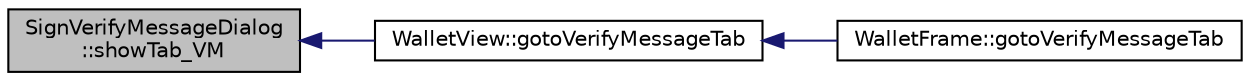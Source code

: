 digraph "SignVerifyMessageDialog::showTab_VM"
{
  edge [fontname="Helvetica",fontsize="10",labelfontname="Helvetica",labelfontsize="10"];
  node [fontname="Helvetica",fontsize="10",shape=record];
  rankdir="LR";
  Node131 [label="SignVerifyMessageDialog\l::showTab_VM",height=0.2,width=0.4,color="black", fillcolor="grey75", style="filled", fontcolor="black"];
  Node131 -> Node132 [dir="back",color="midnightblue",fontsize="10",style="solid",fontname="Helvetica"];
  Node132 [label="WalletView::gotoVerifyMessageTab",height=0.2,width=0.4,color="black", fillcolor="white", style="filled",URL="$class_wallet_view.html#a0a23aaaf87d3aec5ae8b1b8320d66796",tooltip="Show Sign/Verify Message dialog and switch to verify message tab. "];
  Node132 -> Node133 [dir="back",color="midnightblue",fontsize="10",style="solid",fontname="Helvetica"];
  Node133 [label="WalletFrame::gotoVerifyMessageTab",height=0.2,width=0.4,color="black", fillcolor="white", style="filled",URL="$class_wallet_frame.html#af5cce5026575d013cb9d6933ebe7aa98",tooltip="Show Sign/Verify Message dialog and switch to verify message tab. "];
}
